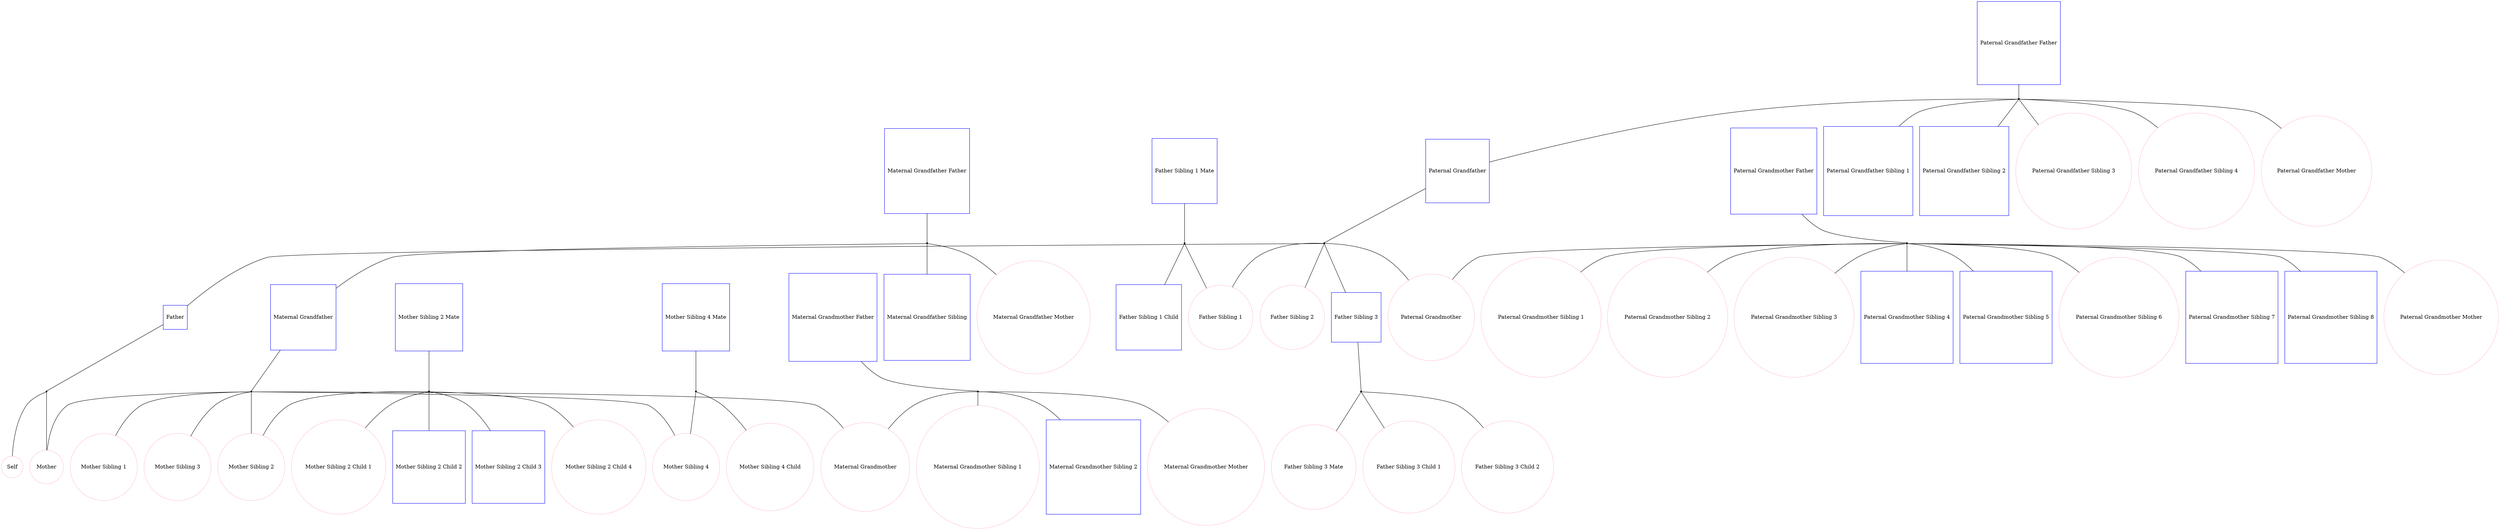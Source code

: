 
graph f9 {
"Self" [shape=oval, regular=1, color="pink"];
"Father" [shape=box, regular=1, color="blue"];
"Father Sibling 1" [shape=oval, regular=1, color="pink"];
"Father Sibling 1 Mate" [shape=box, regular=1, color="blue"];
"Father Sibling 1 Child" [shape=box, regular=1, color="blue"];
"Father Sibling 2" [shape=oval, regular=1, color="pink"];
"Father Sibling 3" [shape=box, regular=1, color="blue"];
"Father Sibling 3 Mate" [shape=oval, regular=1, color="pink"];
"Father Sibling 3 Child 1" [shape=oval, regular=1, color="pink"];
"Father Sibling 3 Child 2" [shape=oval, regular=1, color="pink"];
"Paternal Grandfather" [shape=box, regular=1, color="blue"];
"Paternal Grandfather Sibling 1" [shape=box, regular=1, color="blue"];
"Paternal Grandfather Sibling 2" [shape=box, regular=1, color="blue"];
"Paternal Grandfather Sibling 3" [shape=oval, regular=1, color="pink"];
"Paternal Grandfather Sibling 4" [shape=oval, regular=1, color="pink"];
"Paternal Grandfather Mother" [shape=oval, regular=1, color="pink"];
"Paternal Grandfather Father" [shape=box, regular=1, color="blue"];
"Paternal Grandmother" [shape=oval, regular=1, color="pink"];
"Paternal Grandmother Sibling 1" [shape=oval, regular=1, color="pink"];
"Paternal Grandmother Sibling 2" [shape=oval, regular=1, color="pink"];
"Paternal Grandmother Sibling 3" [shape=oval, regular=1, color="pink"];
"Paternal Grandmother Sibling 4" [shape=box, regular=1, color="blue"];
"Paternal Grandmother Sibling 5" [shape=box, regular=1, color="blue"];
"Paternal Grandmother Sibling 6" [shape=oval, regular=1, color="pink"];
"Paternal Grandmother Sibling 7" [shape=box, regular=1, color="blue"];
"Paternal Grandmother Sibling 8" [shape=box, regular=1, color="blue"];
"Paternal Grandmother Mother" [shape=oval, regular=1, color="pink"];
"Paternal Grandmother Father" [shape=box, regular=1, color="blue"];
"Mother" [shape=oval, regular=1, color="pink"];
"Mother Sibling 1" [shape=oval, regular=1, color="pink"];
"Mother Sibling 2" [shape=oval, regular=1, color="pink"];
"Mother Sibling 2 Mate" [shape=box, regular=1, color="blue"];
"Mother Sibling 2 Child 1" [shape=oval, regular=1, color="pink"];
"Mother Sibling 2 Child 2" [shape=box, regular=1, color="blue"];
"Mother Sibling 2 Child 3" [shape=box, regular=1, color="blue"];
"Mother Sibling 2 Child 4" [shape=oval, regular=1, color="pink"];
"Mother Sibling 3" [shape=oval, regular=1, color="pink"];
"Mother Sibling 4" [shape=oval, regular=1, color="pink"];
"Mother Sibling 4 Mate" [shape=box, regular=1, color="blue"];
"Mother Sibling 4 Child" [shape=oval, regular=1, color="pink"];
"Maternal Grandmother" [shape=oval, regular=1, color="pink"];
"Maternal Grandmother Sibling 1" [shape=oval, regular=1, color="pink"];
"Maternal Grandmother Sibling 2" [shape=box, regular=1, color="blue"];
"Maternal Grandmother Mother" [shape=oval, regular=1, color="pink"];
"Maternal Grandmother Father" [shape=box, regular=1, color="blue"];
"Maternal Grandfather" [shape=box, regular=1, color="blue"];
"Maternal Grandfather Sibling" [shape=box, regular=1, color="blue"];
"Maternal Grandfather Mother" [shape=oval, regular=1, color="pink"];
"Maternal Grandfather Father" [shape=box, regular=1, color="blue"];

"father+mother" [shape=point];
"fathersibling1mate+fathersibling1" [shape=point];
"fathersibling3+fathersibling3mate" [shape=point];
"paternalgrandfather+paternalgrandmother" [shape=point];
"paternalgrandfatherfather+paternalgrandfathermother" [shape=point];
"paternalgrandmotherfather+paternalgrandmothermother" [shape=point];
"mothersibling2mate+mothersibling2" [shape=point];
"mothersibling4mate+mothersibling4" [shape=point];
"maternalgrandmotherfather+maternalgrandmothermother" [shape=point];
"maternalgrandfather+maternalgrandmother" [shape=point];
"maternalgrandfatherfather+maternalgrandfathermother" [shape=point];

"Father" -- "father+mother" -- "Mother";
"Father Sibling 1 Mate" -- "fathersibling1mate+fathersibling1" -- "Father Sibling 1";
"Father Sibling 3" -- "fathersibling3+fathersibling3mate" -- "Father Sibling 3 Mate";
"Paternal Grandfather" -- "paternalgrandfather+paternalgrandmother" -- "Paternal Grandmother";
"Paternal Grandfather Father" -- "paternalgrandfatherfather+paternalgrandfathermother" -- "Paternal Grandfather Mother";
"Paternal Grandmother Father" -- "paternalgrandmotherfather+paternalgrandmothermother" -- "Paternal Grandmother Mother";
"Mother Sibling 2 Mate" -- "mothersibling2mate+mothersibling2" -- "Mother Sibling 2";
"Mother Sibling 4 Mate" -- "mothersibling4mate+mothersibling4" -- "Mother Sibling 4";
"Maternal Grandmother Father" -- "maternalgrandmotherfather+maternalgrandmothermother" -- "Maternal Grandmother Mother";
"Maternal Grandfather" -- "maternalgrandfather+maternalgrandmother" -- "Maternal Grandmother";
"Maternal Grandfather Father" -- "maternalgrandfatherfather+maternalgrandfathermother" -- "Maternal Grandfather Mother";

"father+mother" -- "Self";
"paternalgrandfather+paternalgrandmother" -- "Father";
"paternalgrandfather+paternalgrandmother" -- "Father Sibling 1";
"fathersibling1mate+fathersibling1" -- "Father Sibling 1 Child";
"paternalgrandfather+paternalgrandmother" -- "Father Sibling 2";
"paternalgrandfather+paternalgrandmother" -- "Father Sibling 3";
"fathersibling3+fathersibling3mate" -- "Father Sibling 3 Child 1";
"fathersibling3+fathersibling3mate" -- "Father Sibling 3 Child 2";
"paternalgrandfatherfather+paternalgrandfathermother" -- "Paternal Grandfather";
"paternalgrandfatherfather+paternalgrandfathermother" -- "Paternal Grandfather Sibling 1";
"paternalgrandfatherfather+paternalgrandfathermother" -- "Paternal Grandfather Sibling 2";
"paternalgrandfatherfather+paternalgrandfathermother" -- "Paternal Grandfather Sibling 3";
"paternalgrandfatherfather+paternalgrandfathermother" -- "Paternal Grandfather Sibling 4";
"paternalgrandmotherfather+paternalgrandmothermother" -- "Paternal Grandmother";
"paternalgrandmotherfather+paternalgrandmothermother" -- "Paternal Grandmother Sibling 1";
"paternalgrandmotherfather+paternalgrandmothermother" -- "Paternal Grandmother Sibling 2";
"paternalgrandmotherfather+paternalgrandmothermother" -- "Paternal Grandmother Sibling 3";
"paternalgrandmotherfather+paternalgrandmothermother" -- "Paternal Grandmother Sibling 4";
"paternalgrandmotherfather+paternalgrandmothermother" -- "Paternal Grandmother Sibling 5";
"paternalgrandmotherfather+paternalgrandmothermother" -- "Paternal Grandmother Sibling 6";
"paternalgrandmotherfather+paternalgrandmothermother" -- "Paternal Grandmother Sibling 7";
"paternalgrandmotherfather+paternalgrandmothermother" -- "Paternal Grandmother Sibling 8";
"maternalgrandfather+maternalgrandmother" -- "Mother";
"maternalgrandfather+maternalgrandmother" -- "Mother Sibling 1";
"maternalgrandfather+maternalgrandmother" -- "Mother Sibling 2";
"mothersibling2mate+mothersibling2" -- "Mother Sibling 2 Child 1";
"mothersibling2mate+mothersibling2" -- "Mother Sibling 2 Child 2";
"mothersibling2mate+mothersibling2" -- "Mother Sibling 2 Child 3";
"mothersibling2mate+mothersibling2" -- "Mother Sibling 2 Child 4";
"maternalgrandfather+maternalgrandmother" -- "Mother Sibling 3";
"maternalgrandfather+maternalgrandmother" -- "Mother Sibling 4";
"mothersibling4mate+mothersibling4" -- "Mother Sibling 4 Child";
"maternalgrandmotherfather+maternalgrandmothermother" -- "Maternal Grandmother";
"maternalgrandmotherfather+maternalgrandmothermother" -- "Maternal Grandmother Sibling 1";
"maternalgrandmotherfather+maternalgrandmothermother" -- "Maternal Grandmother Sibling 2";
"maternalgrandfatherfather+maternalgrandfathermother" -- "Maternal Grandfather";
"maternalgrandfatherfather+maternalgrandfathermother" -- "Maternal Grandfather Sibling";
}
    